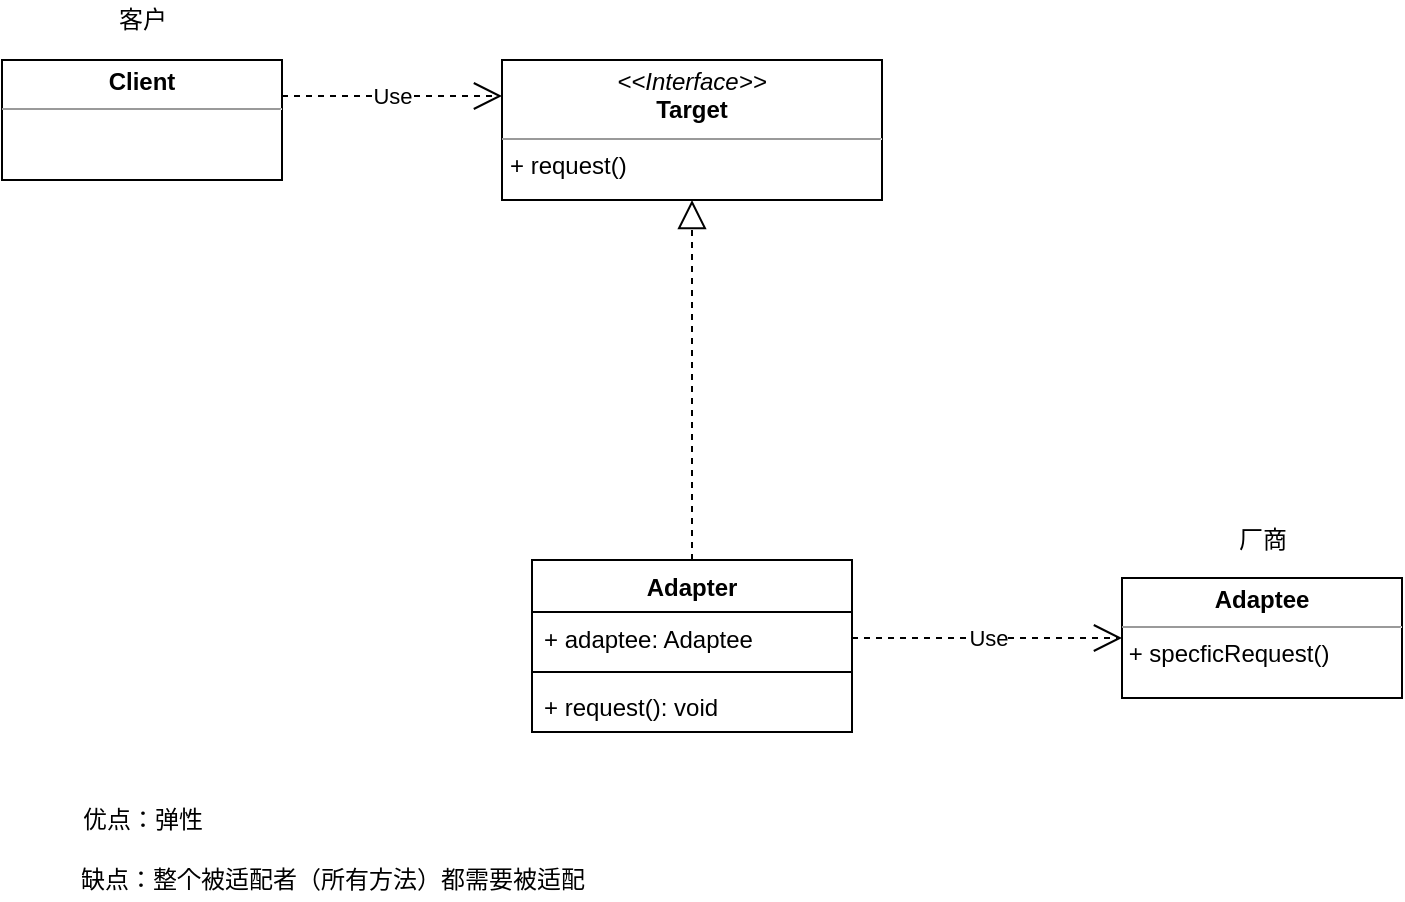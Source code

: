 <mxfile>
    <diagram id="oghEfSGgwKF14XwlinWI" name="Object Adapter">
        <mxGraphModel dx="876" dy="578" grid="1" gridSize="10" guides="1" tooltips="1" connect="1" arrows="1" fold="1" page="1" pageScale="1" pageWidth="827" pageHeight="1169" math="0" shadow="0">
            <root>
                <mxCell id="0"/>
                <mxCell id="1" parent="0"/>
                <mxCell id="7uwI2L7QSL86puILbw02-1" value="&lt;p style=&quot;margin: 0px ; margin-top: 4px ; text-align: center&quot;&gt;&lt;b&gt;Client&lt;/b&gt;&lt;/p&gt;&lt;hr size=&quot;1&quot;&gt;&lt;div style=&quot;height: 2px&quot;&gt;&lt;/div&gt;" style="verticalAlign=top;align=left;overflow=fill;fontSize=12;fontFamily=Helvetica;html=1;" parent="1" vertex="1">
                    <mxGeometry x="30" y="120" width="140" height="60" as="geometry"/>
                </mxCell>
                <mxCell id="7uwI2L7QSL86puILbw02-2" value="&lt;p style=&quot;margin: 0px ; margin-top: 4px ; text-align: center&quot;&gt;&lt;b&gt;Adaptee&lt;/b&gt;&lt;/p&gt;&lt;hr size=&quot;1&quot;&gt;&lt;div style=&quot;height: 2px&quot;&gt;&amp;nbsp;+ specficRequest()&lt;/div&gt;" style="verticalAlign=top;align=left;overflow=fill;fontSize=12;fontFamily=Helvetica;html=1;" parent="1" vertex="1">
                    <mxGeometry x="590" y="379" width="140" height="60" as="geometry"/>
                </mxCell>
                <mxCell id="7uwI2L7QSL86puILbw02-3" value="厂商" style="text;html=1;align=center;verticalAlign=middle;resizable=0;points=[];autosize=1;strokeColor=none;fillColor=none;" parent="1" vertex="1">
                    <mxGeometry x="640" y="350" width="40" height="20" as="geometry"/>
                </mxCell>
                <mxCell id="7uwI2L7QSL86puILbw02-4" value="客户" style="text;html=1;align=center;verticalAlign=middle;resizable=0;points=[];autosize=1;strokeColor=none;fillColor=none;" parent="1" vertex="1">
                    <mxGeometry x="80" y="90" width="40" height="20" as="geometry"/>
                </mxCell>
                <mxCell id="7uwI2L7QSL86puILbw02-5" value="&lt;p style=&quot;margin: 0px ; margin-top: 4px ; text-align: center&quot;&gt;&lt;i&gt;&amp;lt;&amp;lt;Interface&amp;gt;&amp;gt;&lt;/i&gt;&lt;br&gt;&lt;b&gt;Target&lt;/b&gt;&lt;/p&gt;&lt;hr size=&quot;1&quot;&gt;&lt;p style=&quot;margin: 0px ; margin-left: 4px&quot;&gt;+ request()&lt;br&gt;&lt;br&gt;&lt;/p&gt;" style="verticalAlign=top;align=left;overflow=fill;fontSize=12;fontFamily=Helvetica;html=1;" parent="1" vertex="1">
                    <mxGeometry x="280" y="120" width="190" height="70" as="geometry"/>
                </mxCell>
                <mxCell id="7uwI2L7QSL86puILbw02-7" value="" style="endArrow=block;dashed=1;endFill=0;endSize=12;html=1;exitX=0.5;exitY=0;exitDx=0;exitDy=0;entryX=0.5;entryY=1;entryDx=0;entryDy=0;" parent="1" source="3" target="7uwI2L7QSL86puILbw02-5" edge="1">
                    <mxGeometry width="160" relative="1" as="geometry">
                        <mxPoint x="375" y="360" as="sourcePoint"/>
                        <mxPoint x="460" y="270" as="targetPoint"/>
                    </mxGeometry>
                </mxCell>
                <mxCell id="7uwI2L7QSL86puILbw02-8" value="Use" style="endArrow=open;endSize=12;dashed=1;html=1;" parent="1" edge="1">
                    <mxGeometry width="160" relative="1" as="geometry">
                        <mxPoint x="170" y="138" as="sourcePoint"/>
                        <mxPoint x="280" y="138" as="targetPoint"/>
                    </mxGeometry>
                </mxCell>
                <mxCell id="7uwI2L7QSL86puILbw02-9" value="Use" style="endArrow=open;endSize=12;dashed=1;html=1;entryX=0;entryY=0.5;entryDx=0;entryDy=0;exitX=1;exitY=0.5;exitDx=0;exitDy=0;" parent="1" source="4" target="7uwI2L7QSL86puILbw02-2" edge="1">
                    <mxGeometry width="160" relative="1" as="geometry">
                        <mxPoint x="480" y="420" as="sourcePoint"/>
                        <mxPoint x="460" y="270" as="targetPoint"/>
                    </mxGeometry>
                </mxCell>
                <mxCell id="CSaIfAHlu09w_1n1p_jX-1" value="优点：弹性" style="text;html=1;align=center;verticalAlign=middle;resizable=0;points=[];autosize=1;strokeColor=none;fillColor=none;" parent="1" vertex="1">
                    <mxGeometry x="60" y="490" width="80" height="20" as="geometry"/>
                </mxCell>
                <mxCell id="tar7rzkpj2xYuD0skW_D-1" value="缺点：整个被适配者（所有方法）都需要被适配" style="text;html=1;align=center;verticalAlign=middle;resizable=0;points=[];autosize=1;strokeColor=none;fillColor=none;" parent="1" vertex="1">
                    <mxGeometry x="60" y="520" width="270" height="20" as="geometry"/>
                </mxCell>
                <mxCell id="3" value="Adapter" style="swimlane;fontStyle=1;align=center;verticalAlign=top;childLayout=stackLayout;horizontal=1;startSize=26;horizontalStack=0;resizeParent=1;resizeParentMax=0;resizeLast=0;collapsible=1;marginBottom=0;" vertex="1" parent="1">
                    <mxGeometry x="295" y="370" width="160" height="86" as="geometry">
                        <mxRectangle x="295" y="370" width="80" height="26" as="alternateBounds"/>
                    </mxGeometry>
                </mxCell>
                <mxCell id="4" value="+ adaptee: Adaptee" style="text;strokeColor=none;fillColor=none;align=left;verticalAlign=top;spacingLeft=4;spacingRight=4;overflow=hidden;rotatable=0;points=[[0,0.5],[1,0.5]];portConstraint=eastwest;" vertex="1" parent="3">
                    <mxGeometry y="26" width="160" height="26" as="geometry"/>
                </mxCell>
                <mxCell id="5" value="" style="line;strokeWidth=1;fillColor=none;align=left;verticalAlign=middle;spacingTop=-1;spacingLeft=3;spacingRight=3;rotatable=0;labelPosition=right;points=[];portConstraint=eastwest;" vertex="1" parent="3">
                    <mxGeometry y="52" width="160" height="8" as="geometry"/>
                </mxCell>
                <mxCell id="6" value="+ request(): void" style="text;strokeColor=none;fillColor=none;align=left;verticalAlign=top;spacingLeft=4;spacingRight=4;overflow=hidden;rotatable=0;points=[[0,0.5],[1,0.5]];portConstraint=eastwest;" vertex="1" parent="3">
                    <mxGeometry y="60" width="160" height="26" as="geometry"/>
                </mxCell>
            </root>
        </mxGraphModel>
    </diagram>
    <diagram id="nD9Cb43Lu45GWQpZQ4_m" name="Class Adaptor">
        <mxGraphModel dx="738" dy="486" grid="1" gridSize="10" guides="1" tooltips="1" connect="1" arrows="1" fold="1" page="1" pageScale="1" pageWidth="827" pageHeight="1169" math="0" shadow="0">
            <root>
                <mxCell id="3_qzchBF5mo0Yuj8FSPU-0"/>
                <mxCell id="3_qzchBF5mo0Yuj8FSPU-1" parent="3_qzchBF5mo0Yuj8FSPU-0"/>
                <mxCell id="KNS6op9hni0M7hYLj4s6-0" value="&lt;p style=&quot;margin: 0px ; margin-top: 4px ; text-align: center&quot;&gt;&lt;b&gt;Client&lt;/b&gt;&lt;/p&gt;&lt;hr size=&quot;1&quot;&gt;&lt;div style=&quot;height: 2px&quot;&gt;&lt;/div&gt;" style="verticalAlign=top;align=left;overflow=fill;fontSize=12;fontFamily=Helvetica;html=1;" parent="3_qzchBF5mo0Yuj8FSPU-1" vertex="1">
                    <mxGeometry x="30" y="120" width="140" height="60" as="geometry"/>
                </mxCell>
                <mxCell id="KNS6op9hni0M7hYLj4s6-1" value="&lt;p style=&quot;margin: 0px ; margin-top: 4px ; text-align: center&quot;&gt;&lt;b&gt;Adaptee&lt;/b&gt;&lt;/p&gt;&lt;hr size=&quot;1&quot;&gt;&lt;div style=&quot;height: 2px&quot;&gt;&amp;nbsp;+ specficRequest()&lt;/div&gt;" style="verticalAlign=top;align=left;overflow=fill;fontSize=12;fontFamily=Helvetica;html=1;" parent="3_qzchBF5mo0Yuj8FSPU-1" vertex="1">
                    <mxGeometry x="530" y="120" width="140" height="70" as="geometry"/>
                </mxCell>
                <mxCell id="KNS6op9hni0M7hYLj4s6-2" value="厂商" style="text;html=1;align=center;verticalAlign=middle;resizable=0;points=[];autosize=1;strokeColor=none;fillColor=none;" parent="3_qzchBF5mo0Yuj8FSPU-1" vertex="1">
                    <mxGeometry x="740" y="390" width="40" height="20" as="geometry"/>
                </mxCell>
                <mxCell id="KNS6op9hni0M7hYLj4s6-3" value="客户" style="text;html=1;align=center;verticalAlign=middle;resizable=0;points=[];autosize=1;strokeColor=none;fillColor=none;" parent="3_qzchBF5mo0Yuj8FSPU-1" vertex="1">
                    <mxGeometry x="100" y="90" width="40" height="20" as="geometry"/>
                </mxCell>
                <mxCell id="KNS6op9hni0M7hYLj4s6-4" value="&lt;p style=&quot;margin: 0px ; margin-top: 4px ; text-align: center&quot;&gt;&lt;i&gt;&amp;lt;&amp;lt;Interface&amp;gt;&amp;gt;&lt;/i&gt;&lt;br&gt;&lt;b&gt;Target&lt;/b&gt;&lt;/p&gt;&lt;hr size=&quot;1&quot;&gt;&lt;p style=&quot;margin: 0px ; margin-left: 4px&quot;&gt;+ request()&lt;br&gt;&lt;br&gt;&lt;/p&gt;" style="verticalAlign=top;align=left;overflow=fill;fontSize=12;fontFamily=Helvetica;html=1;" parent="3_qzchBF5mo0Yuj8FSPU-1" vertex="1">
                    <mxGeometry x="280" y="120" width="190" height="70" as="geometry"/>
                </mxCell>
                <mxCell id="KNS6op9hni0M7hYLj4s6-5" value="&lt;p style=&quot;margin: 0px ; margin-top: 4px ; text-align: center&quot;&gt;&lt;b&gt;Adapter&lt;/b&gt;&lt;/p&gt;&lt;hr size=&quot;1&quot;&gt;&lt;div style=&quot;height: 2px&quot;&gt;&amp;nbsp;+ request()&lt;/div&gt;" style="verticalAlign=top;align=left;overflow=fill;fontSize=12;fontFamily=Helvetica;html=1;" parent="3_qzchBF5mo0Yuj8FSPU-1" vertex="1">
                    <mxGeometry x="430" y="380" width="140" height="60" as="geometry"/>
                </mxCell>
                <mxCell id="KNS6op9hni0M7hYLj4s6-6" value="" style="endArrow=block;dashed=1;endFill=0;endSize=12;html=1;exitX=0.5;exitY=0;exitDx=0;exitDy=0;entryX=0.5;entryY=1;entryDx=0;entryDy=0;" parent="3_qzchBF5mo0Yuj8FSPU-1" source="KNS6op9hni0M7hYLj4s6-5" target="KNS6op9hni0M7hYLj4s6-4" edge="1">
                    <mxGeometry width="160" relative="1" as="geometry">
                        <mxPoint x="300" y="270" as="sourcePoint"/>
                        <mxPoint x="460" y="270" as="targetPoint"/>
                    </mxGeometry>
                </mxCell>
                <mxCell id="KNS6op9hni0M7hYLj4s6-7" value="Use" style="endArrow=open;endSize=12;dashed=1;html=1;" parent="3_qzchBF5mo0Yuj8FSPU-1" edge="1">
                    <mxGeometry width="160" relative="1" as="geometry">
                        <mxPoint x="170" y="138" as="sourcePoint"/>
                        <mxPoint x="280" y="138" as="targetPoint"/>
                    </mxGeometry>
                </mxCell>
                <mxCell id="KNS6op9hni0M7hYLj4s6-9" value="" style="endArrow=block;dashed=1;endFill=0;endSize=12;html=1;exitX=0.5;exitY=0;exitDx=0;exitDy=0;entryX=0.5;entryY=1;entryDx=0;entryDy=0;" parent="3_qzchBF5mo0Yuj8FSPU-1" source="KNS6op9hni0M7hYLj4s6-5" target="KNS6op9hni0M7hYLj4s6-1" edge="1">
                    <mxGeometry width="160" relative="1" as="geometry">
                        <mxPoint x="510" y="390" as="sourcePoint"/>
                        <mxPoint x="385" y="200" as="targetPoint"/>
                    </mxGeometry>
                </mxCell>
                <mxCell id="KNS6op9hni0M7hYLj4s6-10" value="厂商" style="text;html=1;align=center;verticalAlign=middle;resizable=0;points=[];autosize=1;strokeColor=none;fillColor=none;" parent="3_qzchBF5mo0Yuj8FSPU-1" vertex="1">
                    <mxGeometry x="590" y="80" width="40" height="20" as="geometry"/>
                </mxCell>
                <mxCell id="xPU21z0d3ikvXkM71Lvu-0" value="优点：不需要重新实现整个被适配者，&lt;br&gt;只需要适配特定的几个方法，其他方法继承可以得到" style="text;html=1;align=left;verticalAlign=middle;resizable=0;points=[];autosize=1;strokeColor=none;fillColor=none;" parent="3_qzchBF5mo0Yuj8FSPU-1" vertex="1">
                    <mxGeometry x="50" y="300" width="290" height="30" as="geometry"/>
                </mxCell>
                <mxCell id="xPU21z0d3ikvXkM71Lvu-1" value="&lt;span style=&quot;text-align: left&quot;&gt;缺点：没有弹性&lt;/span&gt;" style="text;html=1;align=center;verticalAlign=middle;resizable=0;points=[];autosize=1;strokeColor=none;fillColor=none;" parent="3_qzchBF5mo0Yuj8FSPU-1" vertex="1">
                    <mxGeometry x="50" y="340" width="100" height="20" as="geometry"/>
                </mxCell>
            </root>
        </mxGraphModel>
    </diagram>
</mxfile>